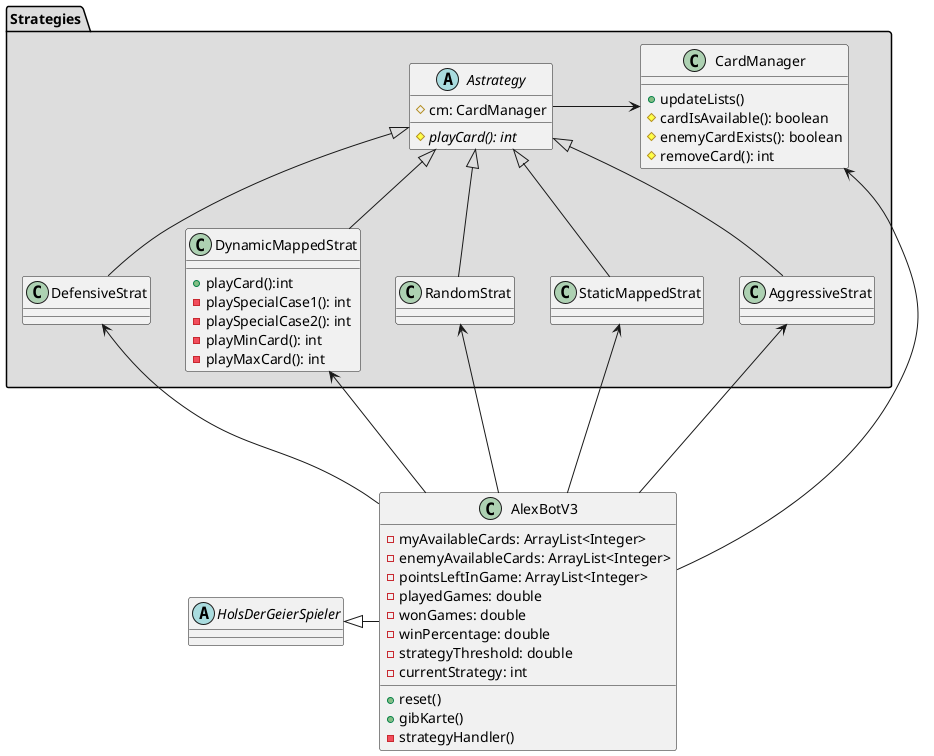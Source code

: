 @startuml
'https://plantuml.com/class-diagram

abstract class HolsDerGeierSpieler


class AlexBotV3{
    - myAvailableCards: ArrayList<Integer>
    - enemyAvailableCards: ArrayList<Integer>
    - pointsLeftInGame: ArrayList<Integer>
    - playedGames: double
    - wonGames: double
    - winPercentage: double
    - strategyThreshold: double
    - currentStrategy: int
    + reset()
    + gibKarte()
    - strategyHandler()
}

package "Strategies" #DDDDDD{
    abstract class Astrategy{
         # cm: CardManager
         # {abstract} playCard(): int
    }
    class CardManager{
        + updateLists()
        # cardIsAvailable(): boolean
        # enemyCardExists(): boolean
        # removeCard(): int
    }

    class AggressiveStrat
    class DefensiveStrat
    class DynamicMappedStrat{
        + playCard():int
        - playSpecialCase1(): int
        - playSpecialCase2(): int
        - playMinCard(): int
        - playMaxCard(): int
    }

    class RandomStrat
    class StaticMappedStrat
}

HolsDerGeierSpieler <|- AlexBotV3
CardManager<-Astrategy
CardManager <- AlexBotV3
Astrategy <|-- AggressiveStrat
Astrategy <|-- DefensiveStrat
Astrategy <|-- DynamicMappedStrat
Astrategy <|-- StaticMappedStrat
Astrategy <|-- RandomStrat
AggressiveStrat <--- AlexBotV3
DefensiveStrat <--- AlexBotV3
DynamicMappedStrat <--- AlexBotV3
StaticMappedStrat <--- AlexBotV3
RandomStrat <--- AlexBotV3

@enduml
